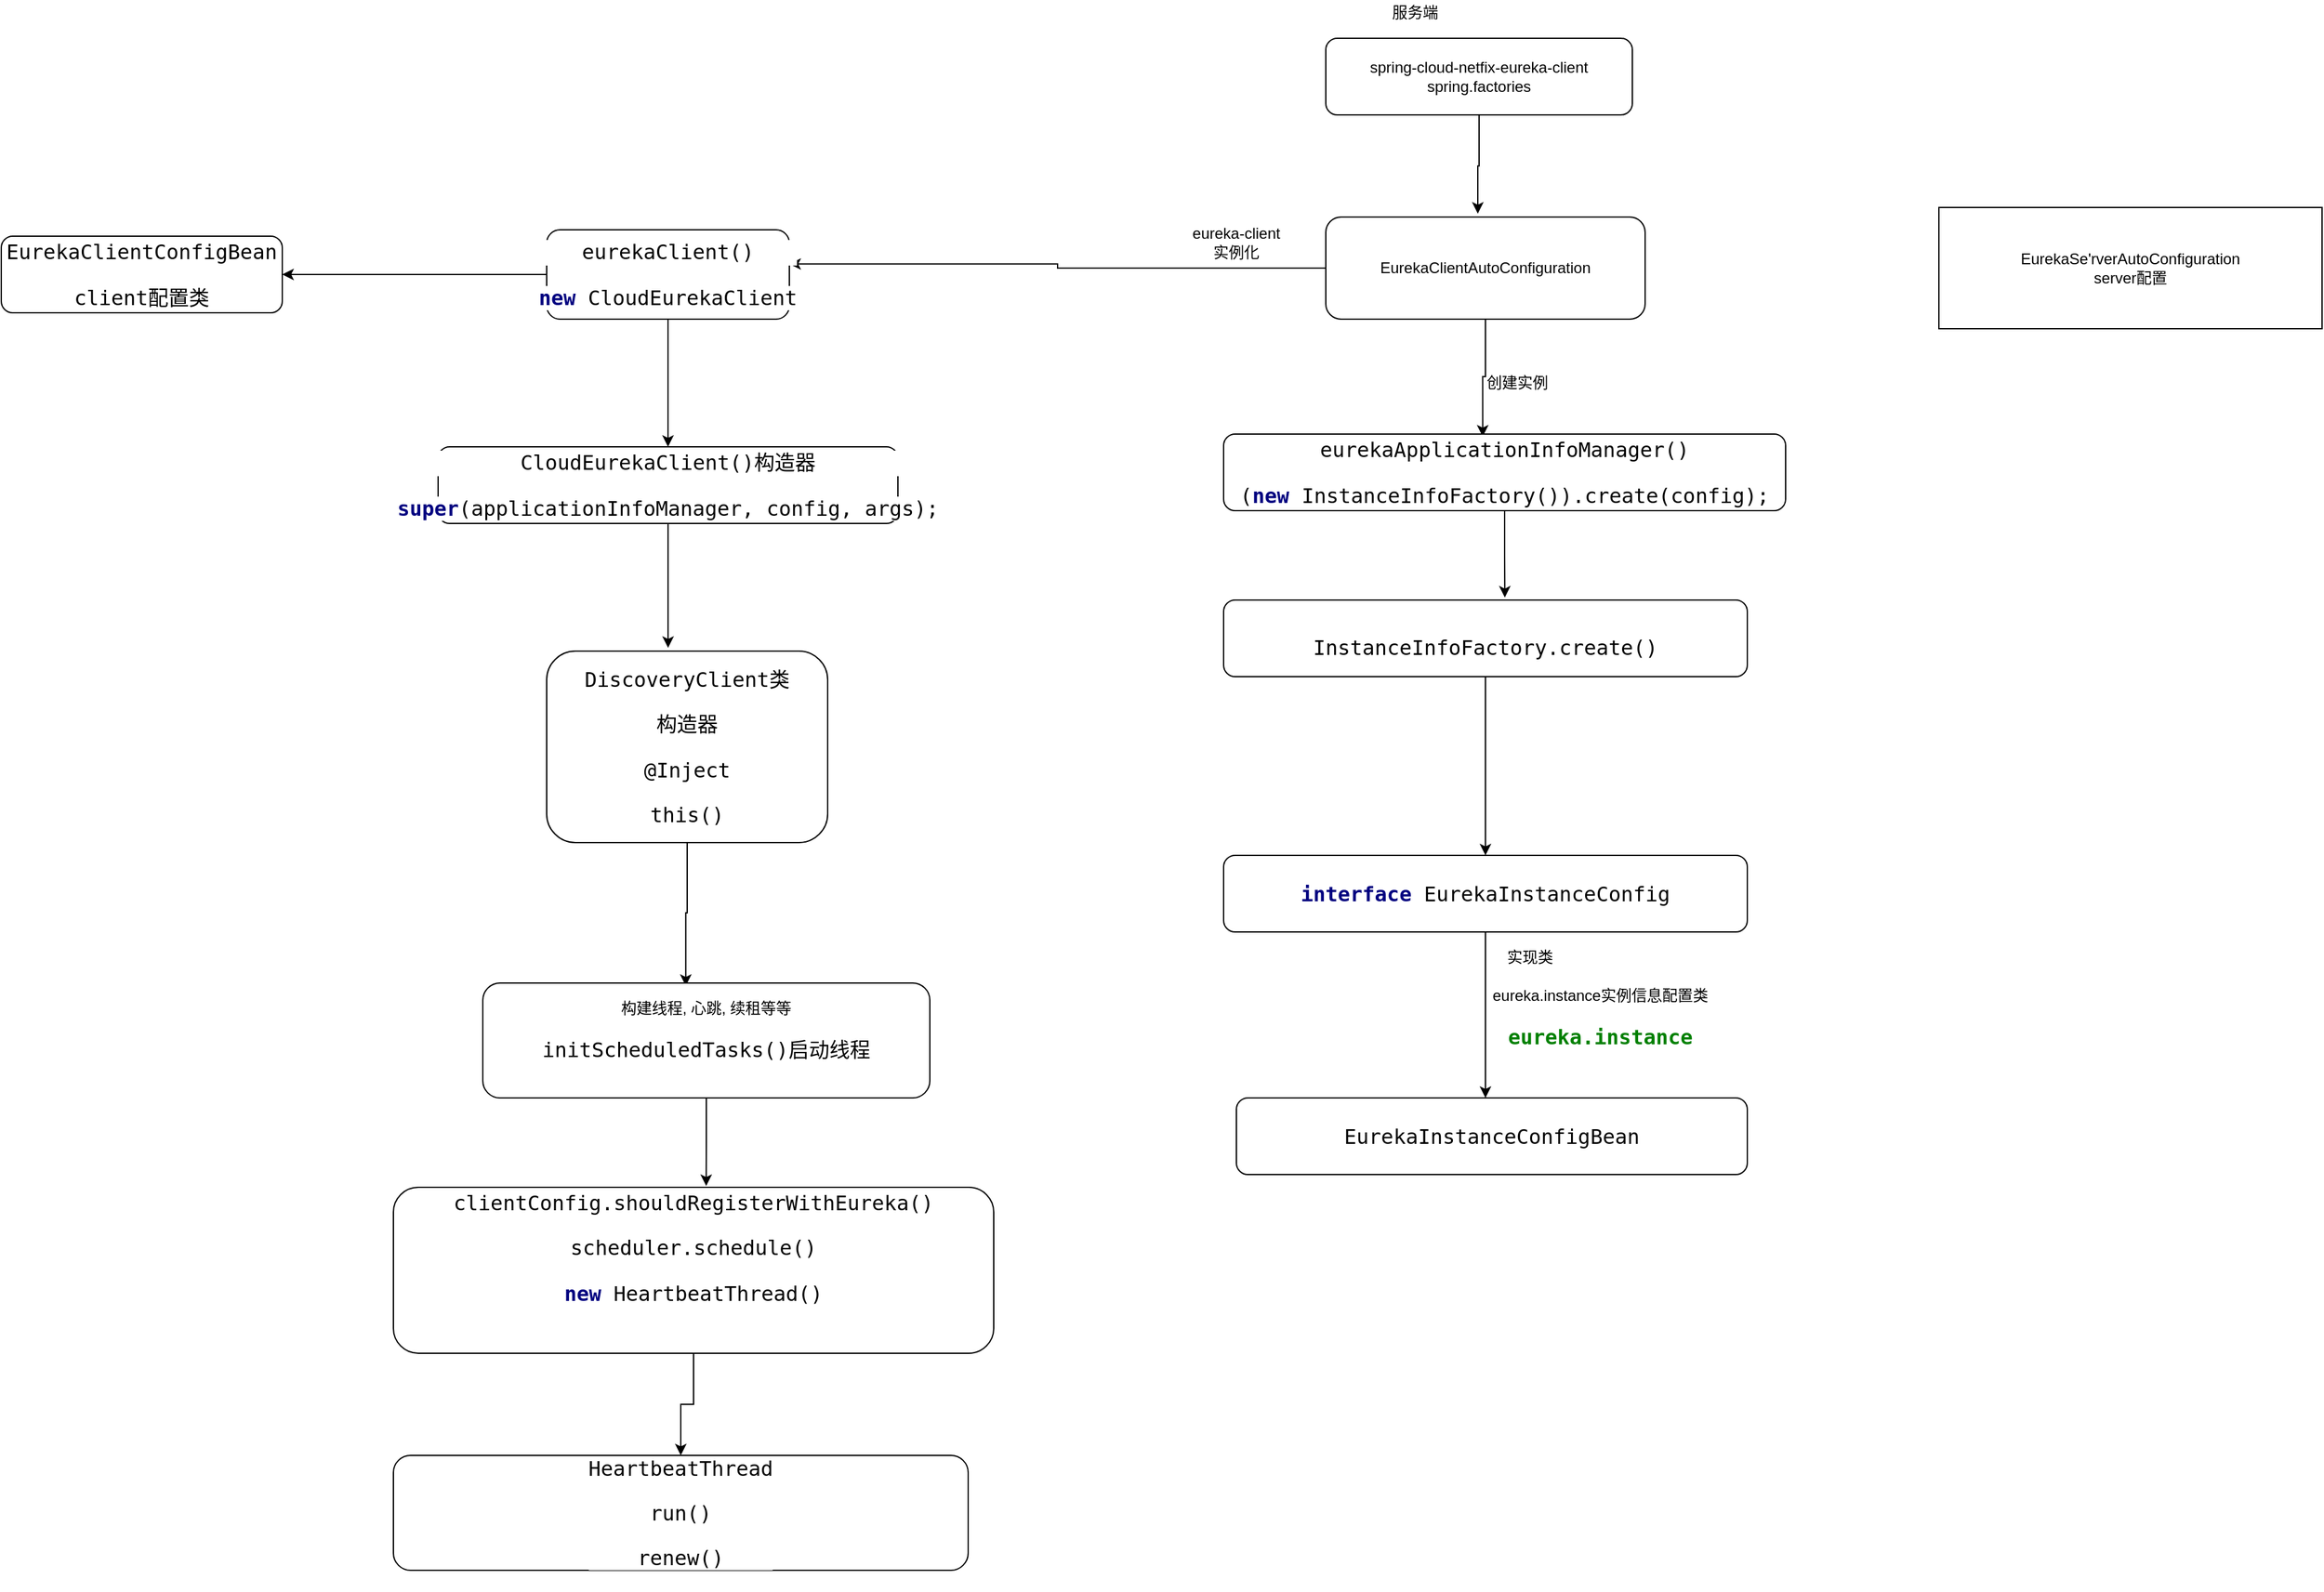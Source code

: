 <mxfile version="14.2.6" type="github">
  <diagram id="E-zeXJ4_sD5peonB0QX5" name="Page-1">
    <mxGraphModel dx="2208" dy="798" grid="1" gridSize="10" guides="1" tooltips="1" connect="1" arrows="1" fold="1" page="1" pageScale="1" pageWidth="827" pageHeight="1169" math="0" shadow="0">
      <root>
        <mxCell id="0" />
        <mxCell id="1" parent="0" />
        <mxCell id="kqntZB6sAMNFrYoyA4aj-3" value="服务端" style="text;html=1;strokeColor=none;fillColor=none;align=center;verticalAlign=middle;whiteSpace=wrap;rounded=0;" parent="1" vertex="1">
          <mxGeometry x="260" y="20" width="40" height="20" as="geometry" />
        </mxCell>
        <mxCell id="kqntZB6sAMNFrYoyA4aj-6" style="edgeStyle=orthogonalEdgeStyle;rounded=0;orthogonalLoop=1;jettySize=auto;html=1;exitX=0.5;exitY=1;exitDx=0;exitDy=0;entryX=0.476;entryY=-0.033;entryDx=0;entryDy=0;entryPerimeter=0;" parent="1" source="kqntZB6sAMNFrYoyA4aj-4" target="kqntZB6sAMNFrYoyA4aj-5" edge="1">
          <mxGeometry relative="1" as="geometry" />
        </mxCell>
        <mxCell id="kqntZB6sAMNFrYoyA4aj-4" value="spring-cloud-netfix-eureka-client&lt;br&gt;spring.factories" style="rounded=1;whiteSpace=wrap;html=1;" parent="1" vertex="1">
          <mxGeometry x="210" y="50" width="240" height="60" as="geometry" />
        </mxCell>
        <mxCell id="kqntZB6sAMNFrYoyA4aj-9" style="edgeStyle=orthogonalEdgeStyle;rounded=0;orthogonalLoop=1;jettySize=auto;html=1;entryX=0.461;entryY=0.033;entryDx=0;entryDy=0;entryPerimeter=0;" parent="1" source="kqntZB6sAMNFrYoyA4aj-5" target="kqntZB6sAMNFrYoyA4aj-7" edge="1">
          <mxGeometry relative="1" as="geometry" />
        </mxCell>
        <mxCell id="kqntZB6sAMNFrYoyA4aj-19" style="edgeStyle=orthogonalEdgeStyle;rounded=0;orthogonalLoop=1;jettySize=auto;html=1;exitX=0;exitY=0.5;exitDx=0;exitDy=0;entryX=1;entryY=0.383;entryDx=0;entryDy=0;entryPerimeter=0;" parent="1" source="kqntZB6sAMNFrYoyA4aj-5" target="kqntZB6sAMNFrYoyA4aj-18" edge="1">
          <mxGeometry relative="1" as="geometry" />
        </mxCell>
        <mxCell id="kqntZB6sAMNFrYoyA4aj-5" value="EurekaClientAutoConfiguration" style="rounded=1;whiteSpace=wrap;html=1;" parent="1" vertex="1">
          <mxGeometry x="210" y="190" width="250" height="80" as="geometry" />
        </mxCell>
        <mxCell id="kqntZB6sAMNFrYoyA4aj-13" style="edgeStyle=orthogonalEdgeStyle;rounded=0;orthogonalLoop=1;jettySize=auto;html=1;exitX=0.5;exitY=1;exitDx=0;exitDy=0;entryX=0.537;entryY=-0.033;entryDx=0;entryDy=0;entryPerimeter=0;" parent="1" source="kqntZB6sAMNFrYoyA4aj-7" target="kqntZB6sAMNFrYoyA4aj-12" edge="1">
          <mxGeometry relative="1" as="geometry" />
        </mxCell>
        <mxCell id="kqntZB6sAMNFrYoyA4aj-7" value="&lt;pre style=&quot;background-color: rgb(255 , 255 , 255) ; font-size: 12pt&quot;&gt;eurekaApplicationInfoManager()&lt;/pre&gt;&lt;pre style=&quot;background-color: rgb(255 , 255 , 255) ; font-size: 12pt&quot;&gt;&lt;pre style=&quot;font-size: 12pt&quot;&gt;(&lt;span style=&quot;color: #000080 ; font-weight: bold&quot;&gt;new &lt;/span&gt;InstanceInfoFactory()).create(config);&lt;/pre&gt;&lt;/pre&gt;" style="rounded=1;whiteSpace=wrap;html=1;" parent="1" vertex="1">
          <mxGeometry x="130" y="360" width="440" height="60" as="geometry" />
        </mxCell>
        <mxCell id="kqntZB6sAMNFrYoyA4aj-10" value="创建实例" style="text;html=1;strokeColor=none;fillColor=none;align=center;verticalAlign=middle;whiteSpace=wrap;rounded=0;" parent="1" vertex="1">
          <mxGeometry x="330" y="310" width="60" height="20" as="geometry" />
        </mxCell>
        <mxCell id="6nmnl3a9_LXXylR-NsBW-4" style="edgeStyle=orthogonalEdgeStyle;rounded=0;orthogonalLoop=1;jettySize=auto;html=1;exitX=0.5;exitY=1;exitDx=0;exitDy=0;" edge="1" parent="1" source="kqntZB6sAMNFrYoyA4aj-12" target="6nmnl3a9_LXXylR-NsBW-3">
          <mxGeometry relative="1" as="geometry" />
        </mxCell>
        <mxCell id="kqntZB6sAMNFrYoyA4aj-12" value="&lt;br&gt;&lt;br&gt;&lt;pre style=&quot;color: rgb(0 , 0 , 0) ; font-size: 12pt ; font-style: normal ; font-weight: 400 ; letter-spacing: normal ; text-align: center ; text-indent: 0px ; text-transform: none ; word-spacing: 0px&quot;&gt;InstanceInfoFactory.create()&lt;/pre&gt;&lt;br&gt;" style="rounded=1;whiteSpace=wrap;html=1;" parent="1" vertex="1">
          <mxGeometry x="130" y="490" width="410" height="60" as="geometry" />
        </mxCell>
        <mxCell id="kqntZB6sAMNFrYoyA4aj-14" value="&lt;pre style=&quot;background-color: rgb(255 , 255 , 255) ; font-size: 12pt&quot;&gt;EurekaInstanceConfigBean&lt;/pre&gt;" style="rounded=1;whiteSpace=wrap;html=1;" parent="1" vertex="1">
          <mxGeometry x="140" y="880" width="400" height="60" as="geometry" />
        </mxCell>
        <mxCell id="kqntZB6sAMNFrYoyA4aj-16" value="eureka.instance实例信息配置类&lt;br&gt;&lt;pre style=&quot;background-color: rgb(255 , 255 , 255) ; font-size: 12pt&quot;&gt;&lt;span style=&quot;color: #008000 ; font-weight: bold&quot;&gt;eureka.instance&lt;/span&gt;&lt;/pre&gt;" style="text;html=1;strokeColor=none;fillColor=none;align=center;verticalAlign=middle;whiteSpace=wrap;rounded=0;" parent="1" vertex="1">
          <mxGeometry x="330" y="790" width="190" height="70" as="geometry" />
        </mxCell>
        <mxCell id="kqntZB6sAMNFrYoyA4aj-17" value="&lt;span&gt;EurekaSe&#39;rverAutoConfiguration&lt;br&gt;server配置&lt;br&gt;&lt;/span&gt;" style="rounded=0;whiteSpace=wrap;html=1;" parent="1" vertex="1">
          <mxGeometry x="690" y="182.5" width="300" height="95" as="geometry" />
        </mxCell>
        <mxCell id="kqntZB6sAMNFrYoyA4aj-22" style="edgeStyle=orthogonalEdgeStyle;rounded=0;orthogonalLoop=1;jettySize=auto;html=1;entryX=0.5;entryY=0;entryDx=0;entryDy=0;" parent="1" source="kqntZB6sAMNFrYoyA4aj-18" target="kqntZB6sAMNFrYoyA4aj-21" edge="1">
          <mxGeometry relative="1" as="geometry" />
        </mxCell>
        <mxCell id="6nmnl3a9_LXXylR-NsBW-8" style="edgeStyle=orthogonalEdgeStyle;rounded=0;orthogonalLoop=1;jettySize=auto;html=1;exitX=0;exitY=0.5;exitDx=0;exitDy=0;entryX=1;entryY=0.5;entryDx=0;entryDy=0;" edge="1" parent="1" source="kqntZB6sAMNFrYoyA4aj-18" target="6nmnl3a9_LXXylR-NsBW-7">
          <mxGeometry relative="1" as="geometry" />
        </mxCell>
        <mxCell id="kqntZB6sAMNFrYoyA4aj-18" value="&lt;pre style=&quot;background-color: rgb(255 , 255 , 255) ; font-size: 12pt&quot;&gt;eurekaClient()&lt;/pre&gt;&lt;pre style=&quot;background-color: rgb(255 , 255 , 255) ; font-size: 12pt&quot;&gt;&lt;pre style=&quot;font-size: 12pt&quot;&gt;&lt;span style=&quot;color: #000080 ; font-weight: bold&quot;&gt;new &lt;/span&gt;CloudEurekaClient&lt;/pre&gt;&lt;/pre&gt;" style="rounded=1;whiteSpace=wrap;html=1;" parent="1" vertex="1">
          <mxGeometry x="-400" y="200" width="190" height="70" as="geometry" />
        </mxCell>
        <mxCell id="kqntZB6sAMNFrYoyA4aj-20" value="eureka-client实例化" style="text;html=1;strokeColor=none;fillColor=none;align=center;verticalAlign=middle;whiteSpace=wrap;rounded=0;" parent="1" vertex="1">
          <mxGeometry x="100" y="200" width="80" height="20" as="geometry" />
        </mxCell>
        <mxCell id="kqntZB6sAMNFrYoyA4aj-24" style="edgeStyle=orthogonalEdgeStyle;rounded=0;orthogonalLoop=1;jettySize=auto;html=1;entryX=0.432;entryY=-0.017;entryDx=0;entryDy=0;entryPerimeter=0;" parent="1" source="kqntZB6sAMNFrYoyA4aj-21" target="kqntZB6sAMNFrYoyA4aj-23" edge="1">
          <mxGeometry relative="1" as="geometry" />
        </mxCell>
        <mxCell id="kqntZB6sAMNFrYoyA4aj-21" value="&lt;pre style=&quot;background-color: rgb(255 , 255 , 255) ; font-size: 12pt&quot;&gt;CloudEurekaClient()构造器&lt;/pre&gt;&lt;pre style=&quot;background-color: rgb(255 , 255 , 255) ; font-size: 12pt&quot;&gt;&lt;pre style=&quot;font-size: 12pt&quot;&gt;&lt;span style=&quot;color: #000080 ; font-weight: bold&quot;&gt;super&lt;/span&gt;(applicationInfoManager, config, args);&lt;/pre&gt;&lt;/pre&gt;" style="rounded=1;whiteSpace=wrap;html=1;" parent="1" vertex="1">
          <mxGeometry x="-485" y="370" width="360" height="60" as="geometry" />
        </mxCell>
        <mxCell id="kqntZB6sAMNFrYoyA4aj-26" style="edgeStyle=orthogonalEdgeStyle;rounded=0;orthogonalLoop=1;jettySize=auto;html=1;exitX=0.5;exitY=1;exitDx=0;exitDy=0;entryX=0.454;entryY=0.025;entryDx=0;entryDy=0;entryPerimeter=0;" parent="1" source="kqntZB6sAMNFrYoyA4aj-23" target="kqntZB6sAMNFrYoyA4aj-25" edge="1">
          <mxGeometry relative="1" as="geometry" />
        </mxCell>
        <mxCell id="kqntZB6sAMNFrYoyA4aj-23" value="&lt;pre style=&quot;background-color: rgb(255 , 255 , 255) ; font-size: 12pt&quot;&gt;DiscoveryClient类&lt;/pre&gt;&lt;pre style=&quot;background-color: rgb(255 , 255 , 255) ; font-size: 12pt&quot;&gt;构造器&lt;/pre&gt;&lt;pre style=&quot;background-color: rgb(255 , 255 , 255) ; font-size: 12pt&quot;&gt;&lt;pre style=&quot;font-size: 12pt&quot;&gt;@Inject&lt;/pre&gt;&lt;/pre&gt;&lt;pre style=&quot;background-color: rgb(255 , 255 , 255) ; font-size: 12pt&quot;&gt;this()&lt;/pre&gt;" style="rounded=1;whiteSpace=wrap;html=1;" parent="1" vertex="1">
          <mxGeometry x="-400" y="530" width="220" height="150" as="geometry" />
        </mxCell>
        <mxCell id="kqntZB6sAMNFrYoyA4aj-28" style="edgeStyle=orthogonalEdgeStyle;rounded=0;orthogonalLoop=1;jettySize=auto;html=1;entryX=0.521;entryY=-0.008;entryDx=0;entryDy=0;entryPerimeter=0;" parent="1" source="kqntZB6sAMNFrYoyA4aj-25" target="kqntZB6sAMNFrYoyA4aj-27" edge="1">
          <mxGeometry relative="1" as="geometry" />
        </mxCell>
        <mxCell id="kqntZB6sAMNFrYoyA4aj-25" value="构建线程, 心跳, 续租等等&lt;br&gt;&lt;pre style=&quot;background-color: rgb(255 , 255 , 255) ; font-size: 12pt&quot;&gt;initScheduledTasks()启动线程&lt;/pre&gt;" style="rounded=1;whiteSpace=wrap;html=1;" parent="1" vertex="1">
          <mxGeometry x="-450" y="790" width="350" height="90" as="geometry" />
        </mxCell>
        <mxCell id="kqntZB6sAMNFrYoyA4aj-30" style="edgeStyle=orthogonalEdgeStyle;rounded=0;orthogonalLoop=1;jettySize=auto;html=1;exitX=0.5;exitY=1;exitDx=0;exitDy=0;entryX=0.5;entryY=0;entryDx=0;entryDy=0;" parent="1" source="kqntZB6sAMNFrYoyA4aj-27" target="kqntZB6sAMNFrYoyA4aj-29" edge="1">
          <mxGeometry relative="1" as="geometry" />
        </mxCell>
        <mxCell id="kqntZB6sAMNFrYoyA4aj-27" value="&lt;pre style=&quot;background-color: rgb(255 , 255 , 255) ; font-size: 12pt&quot;&gt;clientConfig.shouldRegisterWithEureka()&lt;/pre&gt;&lt;pre style=&quot;background-color: rgb(255 , 255 , 255) ; font-size: 12pt&quot;&gt;&lt;pre style=&quot;font-size: 12pt&quot;&gt;scheduler.schedule()&lt;/pre&gt;&lt;pre style=&quot;font-size: 12pt&quot;&gt;&lt;pre style=&quot;font-size: 12pt&quot;&gt;&lt;span style=&quot;color: #000080 ; font-weight: bold&quot;&gt;new &lt;/span&gt;HeartbeatThread()&lt;/pre&gt;&lt;/pre&gt;&lt;pre style=&quot;font-size: 12pt&quot;&gt;&lt;br&gt;&lt;/pre&gt;&lt;/pre&gt;" style="rounded=1;whiteSpace=wrap;html=1;" parent="1" vertex="1">
          <mxGeometry x="-520" y="950" width="470" height="130" as="geometry" />
        </mxCell>
        <mxCell id="kqntZB6sAMNFrYoyA4aj-29" value="&lt;pre style=&quot;background-color: rgb(255 , 255 , 255) ; font-size: 12pt&quot;&gt;HeartbeatThread&lt;/pre&gt;&lt;pre style=&quot;background-color: rgb(255 , 255 , 255) ; font-size: 12pt&quot;&gt;run()&lt;/pre&gt;&lt;pre style=&quot;background-color: rgb(255 , 255 , 255) ; font-size: 12pt&quot;&gt;&lt;pre style=&quot;font-size: 12pt&quot;&gt;renew()&lt;/pre&gt;&lt;/pre&gt;" style="rounded=1;whiteSpace=wrap;html=1;" parent="1" vertex="1">
          <mxGeometry x="-520" y="1160" width="450" height="90" as="geometry" />
        </mxCell>
        <mxCell id="6nmnl3a9_LXXylR-NsBW-5" style="edgeStyle=orthogonalEdgeStyle;rounded=0;orthogonalLoop=1;jettySize=auto;html=1;exitX=0.5;exitY=1;exitDx=0;exitDy=0;" edge="1" parent="1" source="6nmnl3a9_LXXylR-NsBW-3">
          <mxGeometry relative="1" as="geometry">
            <mxPoint x="335" y="880" as="targetPoint" />
          </mxGeometry>
        </mxCell>
        <mxCell id="6nmnl3a9_LXXylR-NsBW-3" value="&lt;pre style=&quot;background-color: rgb(255 , 255 , 255) ; font-size: 12pt&quot;&gt;&lt;span style=&quot;color: #000080 ; font-weight: bold&quot;&gt;interface &lt;/span&gt;EurekaInstanceConfig&lt;/pre&gt;" style="rounded=1;whiteSpace=wrap;html=1;" vertex="1" parent="1">
          <mxGeometry x="130" y="690" width="410" height="60" as="geometry" />
        </mxCell>
        <mxCell id="6nmnl3a9_LXXylR-NsBW-6" value="实现类" style="text;html=1;strokeColor=none;fillColor=none;align=center;verticalAlign=middle;whiteSpace=wrap;rounded=0;" vertex="1" parent="1">
          <mxGeometry x="350" y="760" width="40" height="20" as="geometry" />
        </mxCell>
        <mxCell id="6nmnl3a9_LXXylR-NsBW-7" value="&lt;pre style=&quot;background-color: rgb(255 , 255 , 255) ; font-size: 12pt&quot;&gt;EurekaClientConfigBean&lt;/pre&gt;&lt;pre style=&quot;background-color: rgb(255 , 255 , 255) ; font-size: 12pt&quot;&gt;client配置类&lt;/pre&gt;" style="rounded=1;whiteSpace=wrap;html=1;" vertex="1" parent="1">
          <mxGeometry x="-827" y="205" width="220" height="60" as="geometry" />
        </mxCell>
      </root>
    </mxGraphModel>
  </diagram>
</mxfile>
